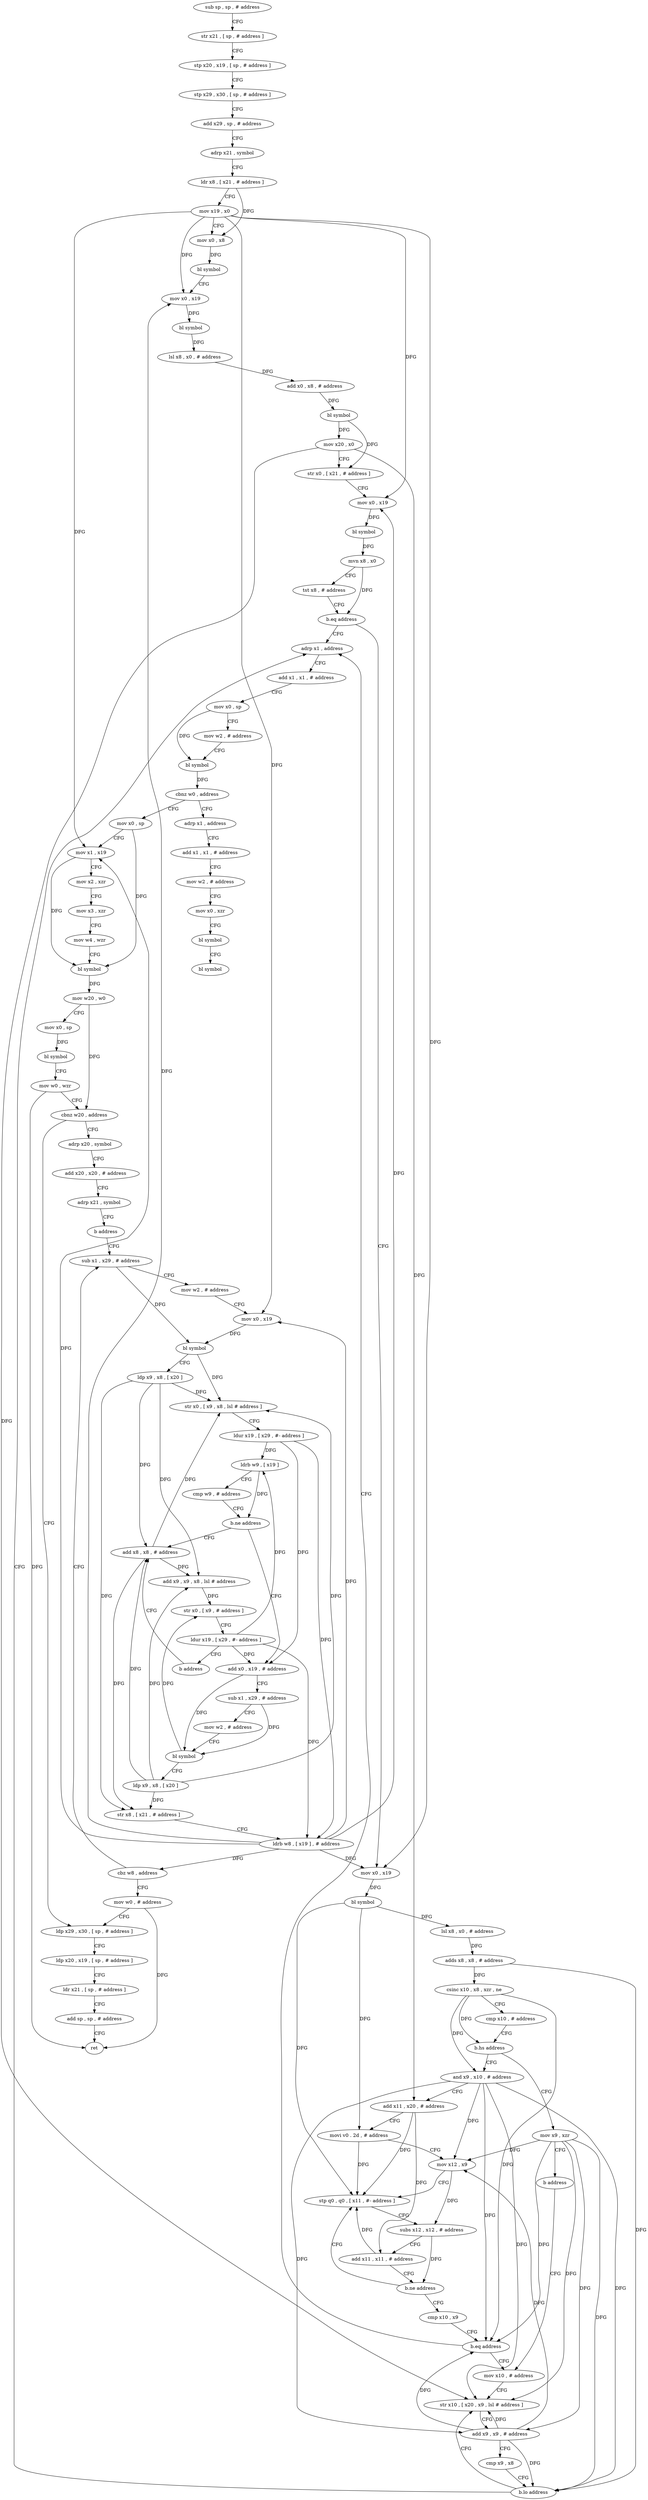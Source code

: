 digraph "func" {
"4214076" [label = "sub sp , sp , # address" ]
"4214080" [label = "str x21 , [ sp , # address ]" ]
"4214084" [label = "stp x20 , x19 , [ sp , # address ]" ]
"4214088" [label = "stp x29 , x30 , [ sp , # address ]" ]
"4214092" [label = "add x29 , sp , # address" ]
"4214096" [label = "adrp x21 , symbol" ]
"4214100" [label = "ldr x8 , [ x21 , # address ]" ]
"4214104" [label = "mov x19 , x0" ]
"4214108" [label = "mov x0 , x8" ]
"4214112" [label = "bl symbol" ]
"4214116" [label = "mov x0 , x19" ]
"4214120" [label = "bl symbol" ]
"4214124" [label = "lsl x8 , x0 , # address" ]
"4214128" [label = "add x0 , x8 , # address" ]
"4214132" [label = "bl symbol" ]
"4214136" [label = "mov x20 , x0" ]
"4214140" [label = "str x0 , [ x21 , # address ]" ]
"4214144" [label = "mov x0 , x19" ]
"4214148" [label = "bl symbol" ]
"4214152" [label = "mvn x8 , x0" ]
"4214156" [label = "tst x8 , # address" ]
"4214160" [label = "b.eq address" ]
"4214260" [label = "adrp x1 , address" ]
"4214164" [label = "mov x0 , x19" ]
"4214264" [label = "add x1 , x1 , # address" ]
"4214268" [label = "mov x0 , sp" ]
"4214272" [label = "mov w2 , # address" ]
"4214276" [label = "bl symbol" ]
"4214280" [label = "cbnz w0 , address" ]
"4214460" [label = "adrp x1 , address" ]
"4214284" [label = "mov x0 , sp" ]
"4214168" [label = "bl symbol" ]
"4214172" [label = "lsl x8 , x0 , # address" ]
"4214176" [label = "adds x8 , x8 , # address" ]
"4214180" [label = "csinc x10 , x8 , xzr , ne" ]
"4214184" [label = "cmp x10 , # address" ]
"4214188" [label = "b.hs address" ]
"4214200" [label = "and x9 , x10 , # address" ]
"4214192" [label = "mov x9 , xzr" ]
"4214464" [label = "add x1 , x1 , # address" ]
"4214468" [label = "mov w2 , # address" ]
"4214472" [label = "mov x0 , xzr" ]
"4214476" [label = "bl symbol" ]
"4214480" [label = "bl symbol" ]
"4214288" [label = "mov x1 , x19" ]
"4214292" [label = "mov x2 , xzr" ]
"4214296" [label = "mov x3 , xzr" ]
"4214300" [label = "mov w4 , wzr" ]
"4214304" [label = "bl symbol" ]
"4214308" [label = "mov w20 , w0" ]
"4214312" [label = "mov x0 , sp" ]
"4214316" [label = "bl symbol" ]
"4214320" [label = "mov w0 , wzr" ]
"4214324" [label = "cbnz w20 , address" ]
"4214440" [label = "ldp x29 , x30 , [ sp , # address ]" ]
"4214328" [label = "adrp x20 , symbol" ]
"4214204" [label = "add x11 , x20 , # address" ]
"4214208" [label = "movi v0 . 2d , # address" ]
"4214212" [label = "mov x12 , x9" ]
"4214216" [label = "stp q0 , q0 , [ x11 , #- address ]" ]
"4214196" [label = "b address" ]
"4214240" [label = "mov x10 , # address" ]
"4214444" [label = "ldp x20 , x19 , [ sp , # address ]" ]
"4214448" [label = "ldr x21 , [ sp , # address ]" ]
"4214452" [label = "add sp , sp , # address" ]
"4214456" [label = "ret" ]
"4214332" [label = "add x20 , x20 , # address" ]
"4214336" [label = "adrp x21 , symbol" ]
"4214340" [label = "b address" ]
"4214360" [label = "sub x1 , x29 , # address" ]
"4214220" [label = "subs x12 , x12 , # address" ]
"4214224" [label = "add x11 , x11 , # address" ]
"4214228" [label = "b.ne address" ]
"4214232" [label = "cmp x10 , x9" ]
"4214236" [label = "b.eq address" ]
"4214244" [label = "str x10 , [ x20 , x9 , lsl # address ]" ]
"4214364" [label = "mov w2 , # address" ]
"4214368" [label = "mov x0 , x19" ]
"4214372" [label = "bl symbol" ]
"4214376" [label = "ldp x9 , x8 , [ x20 ]" ]
"4214380" [label = "str x0 , [ x9 , x8 , lsl # address ]" ]
"4214384" [label = "ldur x19 , [ x29 , #- address ]" ]
"4214388" [label = "ldrb w9 , [ x19 ]" ]
"4214392" [label = "cmp w9 , # address" ]
"4214396" [label = "b.ne address" ]
"4214344" [label = "add x8 , x8 , # address" ]
"4214400" [label = "add x0 , x19 , # address" ]
"4214248" [label = "add x9 , x9 , # address" ]
"4214252" [label = "cmp x9 , x8" ]
"4214256" [label = "b.lo address" ]
"4214348" [label = "str x8 , [ x21 , # address ]" ]
"4214352" [label = "ldrb w8 , [ x19 ] , # address" ]
"4214356" [label = "cbz w8 , address" ]
"4214436" [label = "mov w0 , # address" ]
"4214404" [label = "sub x1 , x29 , # address" ]
"4214408" [label = "mov w2 , # address" ]
"4214412" [label = "bl symbol" ]
"4214416" [label = "ldp x9 , x8 , [ x20 ]" ]
"4214420" [label = "add x9 , x9 , x8 , lsl # address" ]
"4214424" [label = "str x0 , [ x9 , # address ]" ]
"4214428" [label = "ldur x19 , [ x29 , #- address ]" ]
"4214432" [label = "b address" ]
"4214076" -> "4214080" [ label = "CFG" ]
"4214080" -> "4214084" [ label = "CFG" ]
"4214084" -> "4214088" [ label = "CFG" ]
"4214088" -> "4214092" [ label = "CFG" ]
"4214092" -> "4214096" [ label = "CFG" ]
"4214096" -> "4214100" [ label = "CFG" ]
"4214100" -> "4214104" [ label = "CFG" ]
"4214100" -> "4214108" [ label = "DFG" ]
"4214104" -> "4214108" [ label = "CFG" ]
"4214104" -> "4214116" [ label = "DFG" ]
"4214104" -> "4214144" [ label = "DFG" ]
"4214104" -> "4214164" [ label = "DFG" ]
"4214104" -> "4214288" [ label = "DFG" ]
"4214104" -> "4214368" [ label = "DFG" ]
"4214108" -> "4214112" [ label = "DFG" ]
"4214112" -> "4214116" [ label = "CFG" ]
"4214116" -> "4214120" [ label = "DFG" ]
"4214120" -> "4214124" [ label = "DFG" ]
"4214124" -> "4214128" [ label = "DFG" ]
"4214128" -> "4214132" [ label = "DFG" ]
"4214132" -> "4214136" [ label = "DFG" ]
"4214132" -> "4214140" [ label = "DFG" ]
"4214136" -> "4214140" [ label = "CFG" ]
"4214136" -> "4214204" [ label = "DFG" ]
"4214136" -> "4214244" [ label = "DFG" ]
"4214140" -> "4214144" [ label = "CFG" ]
"4214144" -> "4214148" [ label = "DFG" ]
"4214148" -> "4214152" [ label = "DFG" ]
"4214152" -> "4214156" [ label = "CFG" ]
"4214152" -> "4214160" [ label = "DFG" ]
"4214156" -> "4214160" [ label = "CFG" ]
"4214160" -> "4214260" [ label = "CFG" ]
"4214160" -> "4214164" [ label = "CFG" ]
"4214260" -> "4214264" [ label = "CFG" ]
"4214164" -> "4214168" [ label = "DFG" ]
"4214264" -> "4214268" [ label = "CFG" ]
"4214268" -> "4214272" [ label = "CFG" ]
"4214268" -> "4214276" [ label = "DFG" ]
"4214272" -> "4214276" [ label = "CFG" ]
"4214276" -> "4214280" [ label = "DFG" ]
"4214280" -> "4214460" [ label = "CFG" ]
"4214280" -> "4214284" [ label = "CFG" ]
"4214460" -> "4214464" [ label = "CFG" ]
"4214284" -> "4214288" [ label = "CFG" ]
"4214284" -> "4214304" [ label = "DFG" ]
"4214168" -> "4214172" [ label = "DFG" ]
"4214168" -> "4214208" [ label = "DFG" ]
"4214168" -> "4214216" [ label = "DFG" ]
"4214172" -> "4214176" [ label = "DFG" ]
"4214176" -> "4214180" [ label = "DFG" ]
"4214176" -> "4214256" [ label = "DFG" ]
"4214180" -> "4214184" [ label = "CFG" ]
"4214180" -> "4214188" [ label = "DFG" ]
"4214180" -> "4214200" [ label = "DFG" ]
"4214180" -> "4214236" [ label = "DFG" ]
"4214184" -> "4214188" [ label = "CFG" ]
"4214188" -> "4214200" [ label = "CFG" ]
"4214188" -> "4214192" [ label = "CFG" ]
"4214200" -> "4214204" [ label = "CFG" ]
"4214200" -> "4214212" [ label = "DFG" ]
"4214200" -> "4214236" [ label = "DFG" ]
"4214200" -> "4214244" [ label = "DFG" ]
"4214200" -> "4214248" [ label = "DFG" ]
"4214200" -> "4214256" [ label = "DFG" ]
"4214192" -> "4214196" [ label = "CFG" ]
"4214192" -> "4214212" [ label = "DFG" ]
"4214192" -> "4214236" [ label = "DFG" ]
"4214192" -> "4214244" [ label = "DFG" ]
"4214192" -> "4214248" [ label = "DFG" ]
"4214192" -> "4214256" [ label = "DFG" ]
"4214464" -> "4214468" [ label = "CFG" ]
"4214468" -> "4214472" [ label = "CFG" ]
"4214472" -> "4214476" [ label = "CFG" ]
"4214476" -> "4214480" [ label = "CFG" ]
"4214288" -> "4214292" [ label = "CFG" ]
"4214288" -> "4214304" [ label = "DFG" ]
"4214292" -> "4214296" [ label = "CFG" ]
"4214296" -> "4214300" [ label = "CFG" ]
"4214300" -> "4214304" [ label = "CFG" ]
"4214304" -> "4214308" [ label = "DFG" ]
"4214308" -> "4214312" [ label = "CFG" ]
"4214308" -> "4214324" [ label = "DFG" ]
"4214312" -> "4214316" [ label = "DFG" ]
"4214316" -> "4214320" [ label = "CFG" ]
"4214320" -> "4214324" [ label = "CFG" ]
"4214320" -> "4214456" [ label = "DFG" ]
"4214324" -> "4214440" [ label = "CFG" ]
"4214324" -> "4214328" [ label = "CFG" ]
"4214440" -> "4214444" [ label = "CFG" ]
"4214328" -> "4214332" [ label = "CFG" ]
"4214204" -> "4214208" [ label = "CFG" ]
"4214204" -> "4214216" [ label = "DFG" ]
"4214204" -> "4214224" [ label = "DFG" ]
"4214208" -> "4214212" [ label = "CFG" ]
"4214208" -> "4214216" [ label = "DFG" ]
"4214212" -> "4214216" [ label = "CFG" ]
"4214212" -> "4214220" [ label = "DFG" ]
"4214216" -> "4214220" [ label = "CFG" ]
"4214196" -> "4214240" [ label = "CFG" ]
"4214240" -> "4214244" [ label = "CFG" ]
"4214444" -> "4214448" [ label = "CFG" ]
"4214448" -> "4214452" [ label = "CFG" ]
"4214452" -> "4214456" [ label = "CFG" ]
"4214332" -> "4214336" [ label = "CFG" ]
"4214336" -> "4214340" [ label = "CFG" ]
"4214340" -> "4214360" [ label = "CFG" ]
"4214360" -> "4214364" [ label = "CFG" ]
"4214360" -> "4214372" [ label = "DFG" ]
"4214220" -> "4214224" [ label = "CFG" ]
"4214220" -> "4214228" [ label = "DFG" ]
"4214224" -> "4214228" [ label = "CFG" ]
"4214224" -> "4214216" [ label = "DFG" ]
"4214228" -> "4214216" [ label = "CFG" ]
"4214228" -> "4214232" [ label = "CFG" ]
"4214232" -> "4214236" [ label = "CFG" ]
"4214236" -> "4214260" [ label = "CFG" ]
"4214236" -> "4214240" [ label = "CFG" ]
"4214244" -> "4214248" [ label = "CFG" ]
"4214364" -> "4214368" [ label = "CFG" ]
"4214368" -> "4214372" [ label = "DFG" ]
"4214372" -> "4214376" [ label = "CFG" ]
"4214372" -> "4214380" [ label = "DFG" ]
"4214376" -> "4214380" [ label = "DFG" ]
"4214376" -> "4214344" [ label = "DFG" ]
"4214376" -> "4214348" [ label = "DFG" ]
"4214376" -> "4214420" [ label = "DFG" ]
"4214380" -> "4214384" [ label = "CFG" ]
"4214384" -> "4214388" [ label = "DFG" ]
"4214384" -> "4214352" [ label = "DFG" ]
"4214384" -> "4214400" [ label = "DFG" ]
"4214388" -> "4214392" [ label = "CFG" ]
"4214388" -> "4214396" [ label = "DFG" ]
"4214392" -> "4214396" [ label = "CFG" ]
"4214396" -> "4214344" [ label = "CFG" ]
"4214396" -> "4214400" [ label = "CFG" ]
"4214344" -> "4214348" [ label = "DFG" ]
"4214344" -> "4214380" [ label = "DFG" ]
"4214344" -> "4214420" [ label = "DFG" ]
"4214400" -> "4214404" [ label = "CFG" ]
"4214400" -> "4214412" [ label = "DFG" ]
"4214248" -> "4214252" [ label = "CFG" ]
"4214248" -> "4214212" [ label = "DFG" ]
"4214248" -> "4214236" [ label = "DFG" ]
"4214248" -> "4214244" [ label = "DFG" ]
"4214248" -> "4214256" [ label = "DFG" ]
"4214252" -> "4214256" [ label = "CFG" ]
"4214256" -> "4214244" [ label = "CFG" ]
"4214256" -> "4214260" [ label = "CFG" ]
"4214348" -> "4214352" [ label = "CFG" ]
"4214352" -> "4214356" [ label = "DFG" ]
"4214352" -> "4214116" [ label = "DFG" ]
"4214352" -> "4214144" [ label = "DFG" ]
"4214352" -> "4214164" [ label = "DFG" ]
"4214352" -> "4214288" [ label = "DFG" ]
"4214352" -> "4214368" [ label = "DFG" ]
"4214356" -> "4214436" [ label = "CFG" ]
"4214356" -> "4214360" [ label = "CFG" ]
"4214436" -> "4214440" [ label = "CFG" ]
"4214436" -> "4214456" [ label = "DFG" ]
"4214404" -> "4214408" [ label = "CFG" ]
"4214404" -> "4214412" [ label = "DFG" ]
"4214408" -> "4214412" [ label = "CFG" ]
"4214412" -> "4214416" [ label = "CFG" ]
"4214412" -> "4214424" [ label = "DFG" ]
"4214416" -> "4214420" [ label = "DFG" ]
"4214416" -> "4214344" [ label = "DFG" ]
"4214416" -> "4214348" [ label = "DFG" ]
"4214416" -> "4214380" [ label = "DFG" ]
"4214420" -> "4214424" [ label = "DFG" ]
"4214424" -> "4214428" [ label = "CFG" ]
"4214428" -> "4214432" [ label = "CFG" ]
"4214428" -> "4214388" [ label = "DFG" ]
"4214428" -> "4214352" [ label = "DFG" ]
"4214428" -> "4214400" [ label = "DFG" ]
"4214432" -> "4214344" [ label = "CFG" ]
}

